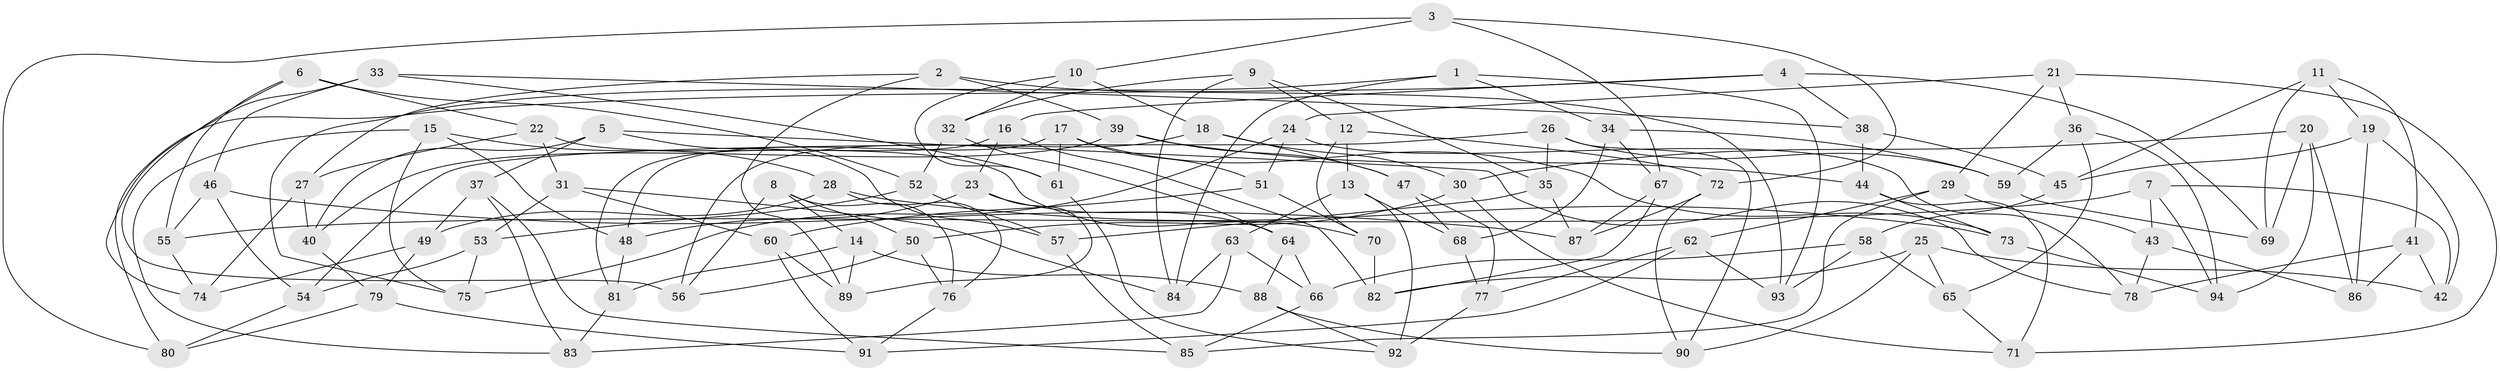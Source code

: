 // coarse degree distribution, {6: 0.559322033898305, 4: 0.3728813559322034, 3: 0.03389830508474576, 5: 0.03389830508474576}
// Generated by graph-tools (version 1.1) at 2025/42/03/06/25 10:42:25]
// undirected, 94 vertices, 188 edges
graph export_dot {
graph [start="1"]
  node [color=gray90,style=filled];
  1;
  2;
  3;
  4;
  5;
  6;
  7;
  8;
  9;
  10;
  11;
  12;
  13;
  14;
  15;
  16;
  17;
  18;
  19;
  20;
  21;
  22;
  23;
  24;
  25;
  26;
  27;
  28;
  29;
  30;
  31;
  32;
  33;
  34;
  35;
  36;
  37;
  38;
  39;
  40;
  41;
  42;
  43;
  44;
  45;
  46;
  47;
  48;
  49;
  50;
  51;
  52;
  53;
  54;
  55;
  56;
  57;
  58;
  59;
  60;
  61;
  62;
  63;
  64;
  65;
  66;
  67;
  68;
  69;
  70;
  71;
  72;
  73;
  74;
  75;
  76;
  77;
  78;
  79;
  80;
  81;
  82;
  83;
  84;
  85;
  86;
  87;
  88;
  89;
  90;
  91;
  92;
  93;
  94;
  1 -- 93;
  1 -- 34;
  1 -- 84;
  1 -- 75;
  2 -- 27;
  2 -- 39;
  2 -- 93;
  2 -- 89;
  3 -- 72;
  3 -- 10;
  3 -- 67;
  3 -- 80;
  4 -- 38;
  4 -- 80;
  4 -- 69;
  4 -- 16;
  5 -- 40;
  5 -- 37;
  5 -- 78;
  5 -- 57;
  6 -- 55;
  6 -- 22;
  6 -- 56;
  6 -- 52;
  7 -- 55;
  7 -- 43;
  7 -- 94;
  7 -- 42;
  8 -- 76;
  8 -- 14;
  8 -- 56;
  8 -- 50;
  9 -- 35;
  9 -- 84;
  9 -- 32;
  9 -- 12;
  10 -- 18;
  10 -- 61;
  10 -- 32;
  11 -- 41;
  11 -- 45;
  11 -- 19;
  11 -- 69;
  12 -- 13;
  12 -- 72;
  12 -- 70;
  13 -- 68;
  13 -- 63;
  13 -- 92;
  14 -- 81;
  14 -- 88;
  14 -- 89;
  15 -- 75;
  15 -- 48;
  15 -- 83;
  15 -- 28;
  16 -- 81;
  16 -- 82;
  16 -- 23;
  17 -- 51;
  17 -- 61;
  17 -- 48;
  17 -- 73;
  18 -- 47;
  18 -- 56;
  18 -- 30;
  19 -- 86;
  19 -- 42;
  19 -- 45;
  20 -- 94;
  20 -- 69;
  20 -- 86;
  20 -- 30;
  21 -- 24;
  21 -- 36;
  21 -- 29;
  21 -- 71;
  22 -- 31;
  22 -- 70;
  22 -- 27;
  23 -- 89;
  23 -- 48;
  23 -- 64;
  24 -- 51;
  24 -- 75;
  24 -- 78;
  25 -- 65;
  25 -- 82;
  25 -- 42;
  25 -- 90;
  26 -- 59;
  26 -- 90;
  26 -- 54;
  26 -- 35;
  27 -- 74;
  27 -- 40;
  28 -- 73;
  28 -- 49;
  28 -- 76;
  29 -- 62;
  29 -- 43;
  29 -- 85;
  30 -- 71;
  30 -- 50;
  31 -- 60;
  31 -- 84;
  31 -- 53;
  32 -- 64;
  32 -- 52;
  33 -- 38;
  33 -- 46;
  33 -- 74;
  33 -- 61;
  34 -- 59;
  34 -- 68;
  34 -- 67;
  35 -- 57;
  35 -- 87;
  36 -- 65;
  36 -- 94;
  36 -- 59;
  37 -- 49;
  37 -- 83;
  37 -- 85;
  38 -- 45;
  38 -- 44;
  39 -- 47;
  39 -- 44;
  39 -- 40;
  40 -- 79;
  41 -- 42;
  41 -- 86;
  41 -- 78;
  43 -- 86;
  43 -- 78;
  44 -- 73;
  44 -- 71;
  45 -- 58;
  46 -- 87;
  46 -- 55;
  46 -- 54;
  47 -- 77;
  47 -- 68;
  48 -- 81;
  49 -- 79;
  49 -- 74;
  50 -- 76;
  50 -- 56;
  51 -- 60;
  51 -- 70;
  52 -- 57;
  52 -- 53;
  53 -- 54;
  53 -- 75;
  54 -- 80;
  55 -- 74;
  57 -- 85;
  58 -- 66;
  58 -- 65;
  58 -- 93;
  59 -- 69;
  60 -- 91;
  60 -- 89;
  61 -- 92;
  62 -- 77;
  62 -- 91;
  62 -- 93;
  63 -- 66;
  63 -- 84;
  63 -- 83;
  64 -- 88;
  64 -- 66;
  65 -- 71;
  66 -- 85;
  67 -- 87;
  67 -- 82;
  68 -- 77;
  70 -- 82;
  72 -- 90;
  72 -- 87;
  73 -- 94;
  76 -- 91;
  77 -- 92;
  79 -- 80;
  79 -- 91;
  81 -- 83;
  88 -- 90;
  88 -- 92;
}
